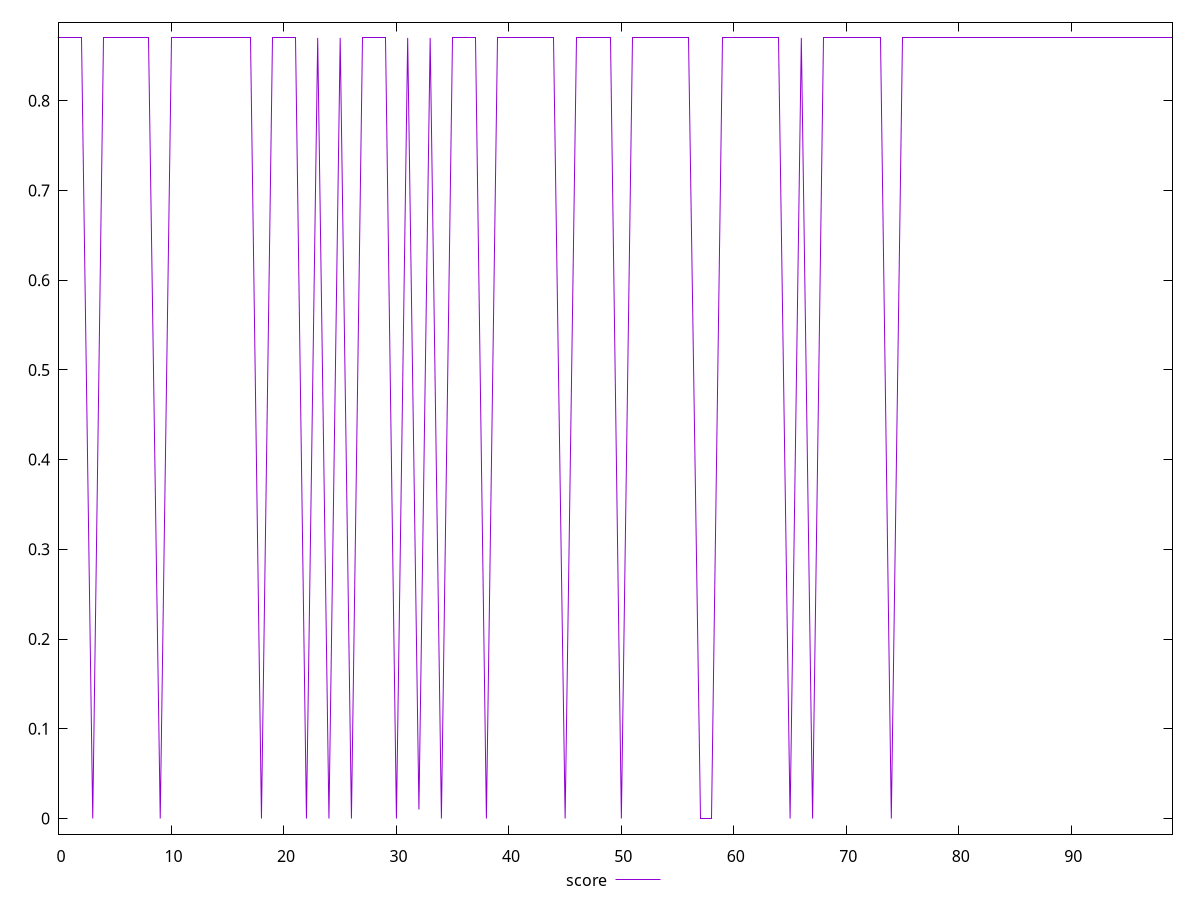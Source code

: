 reset

$score <<EOF
0 0.87
1 0.87
2 0.87
3 0
4 0.87
5 0.87
6 0.87
7 0.87
8 0.87
9 0
10 0.87
11 0.87
12 0.87
13 0.87
14 0.87
15 0.87
16 0.87
17 0.87
18 0
19 0.87
20 0.87
21 0.87
22 0
23 0.87
24 0
25 0.87
26 0
27 0.87
28 0.87
29 0.87
30 0
31 0.87
32 0.01
33 0.87
34 0
35 0.87
36 0.87
37 0.87
38 0
39 0.87
40 0.87
41 0.87
42 0.87
43 0.87
44 0.87
45 0
46 0.87
47 0.87
48 0.87
49 0.87
50 0
51 0.87
52 0.87
53 0.87
54 0.87
55 0.87
56 0.87
57 0
58 0
59 0.87
60 0.87
61 0.87
62 0.87
63 0.87
64 0.87
65 0
66 0.87
67 0
68 0.87
69 0.87
70 0.87
71 0.87
72 0.87
73 0.87
74 0
75 0.87
76 0.87
77 0.87
78 0.87
79 0.87
80 0.87
81 0.87
82 0.87
83 0.87
84 0.87
85 0.87
86 0.87
87 0.87
88 0.87
89 0.87
90 0.87
91 0.87
92 0.87
93 0.87
94 0.87
95 0.87
96 0.87
97 0.87
98 0.87
99 0.87
EOF

set key outside below
set xrange [0:99]
set yrange [-0.0174:0.8874]
set trange [-0.0174:0.8874]
set terminal svg size 640, 500 enhanced background rgb 'white'
set output "reports/report_00033_2021-03-01T14-23-16.841Z/cumulative-layout-shift/samples/astro-cached/score/values.svg"

plot $score title "score" with line

reset
